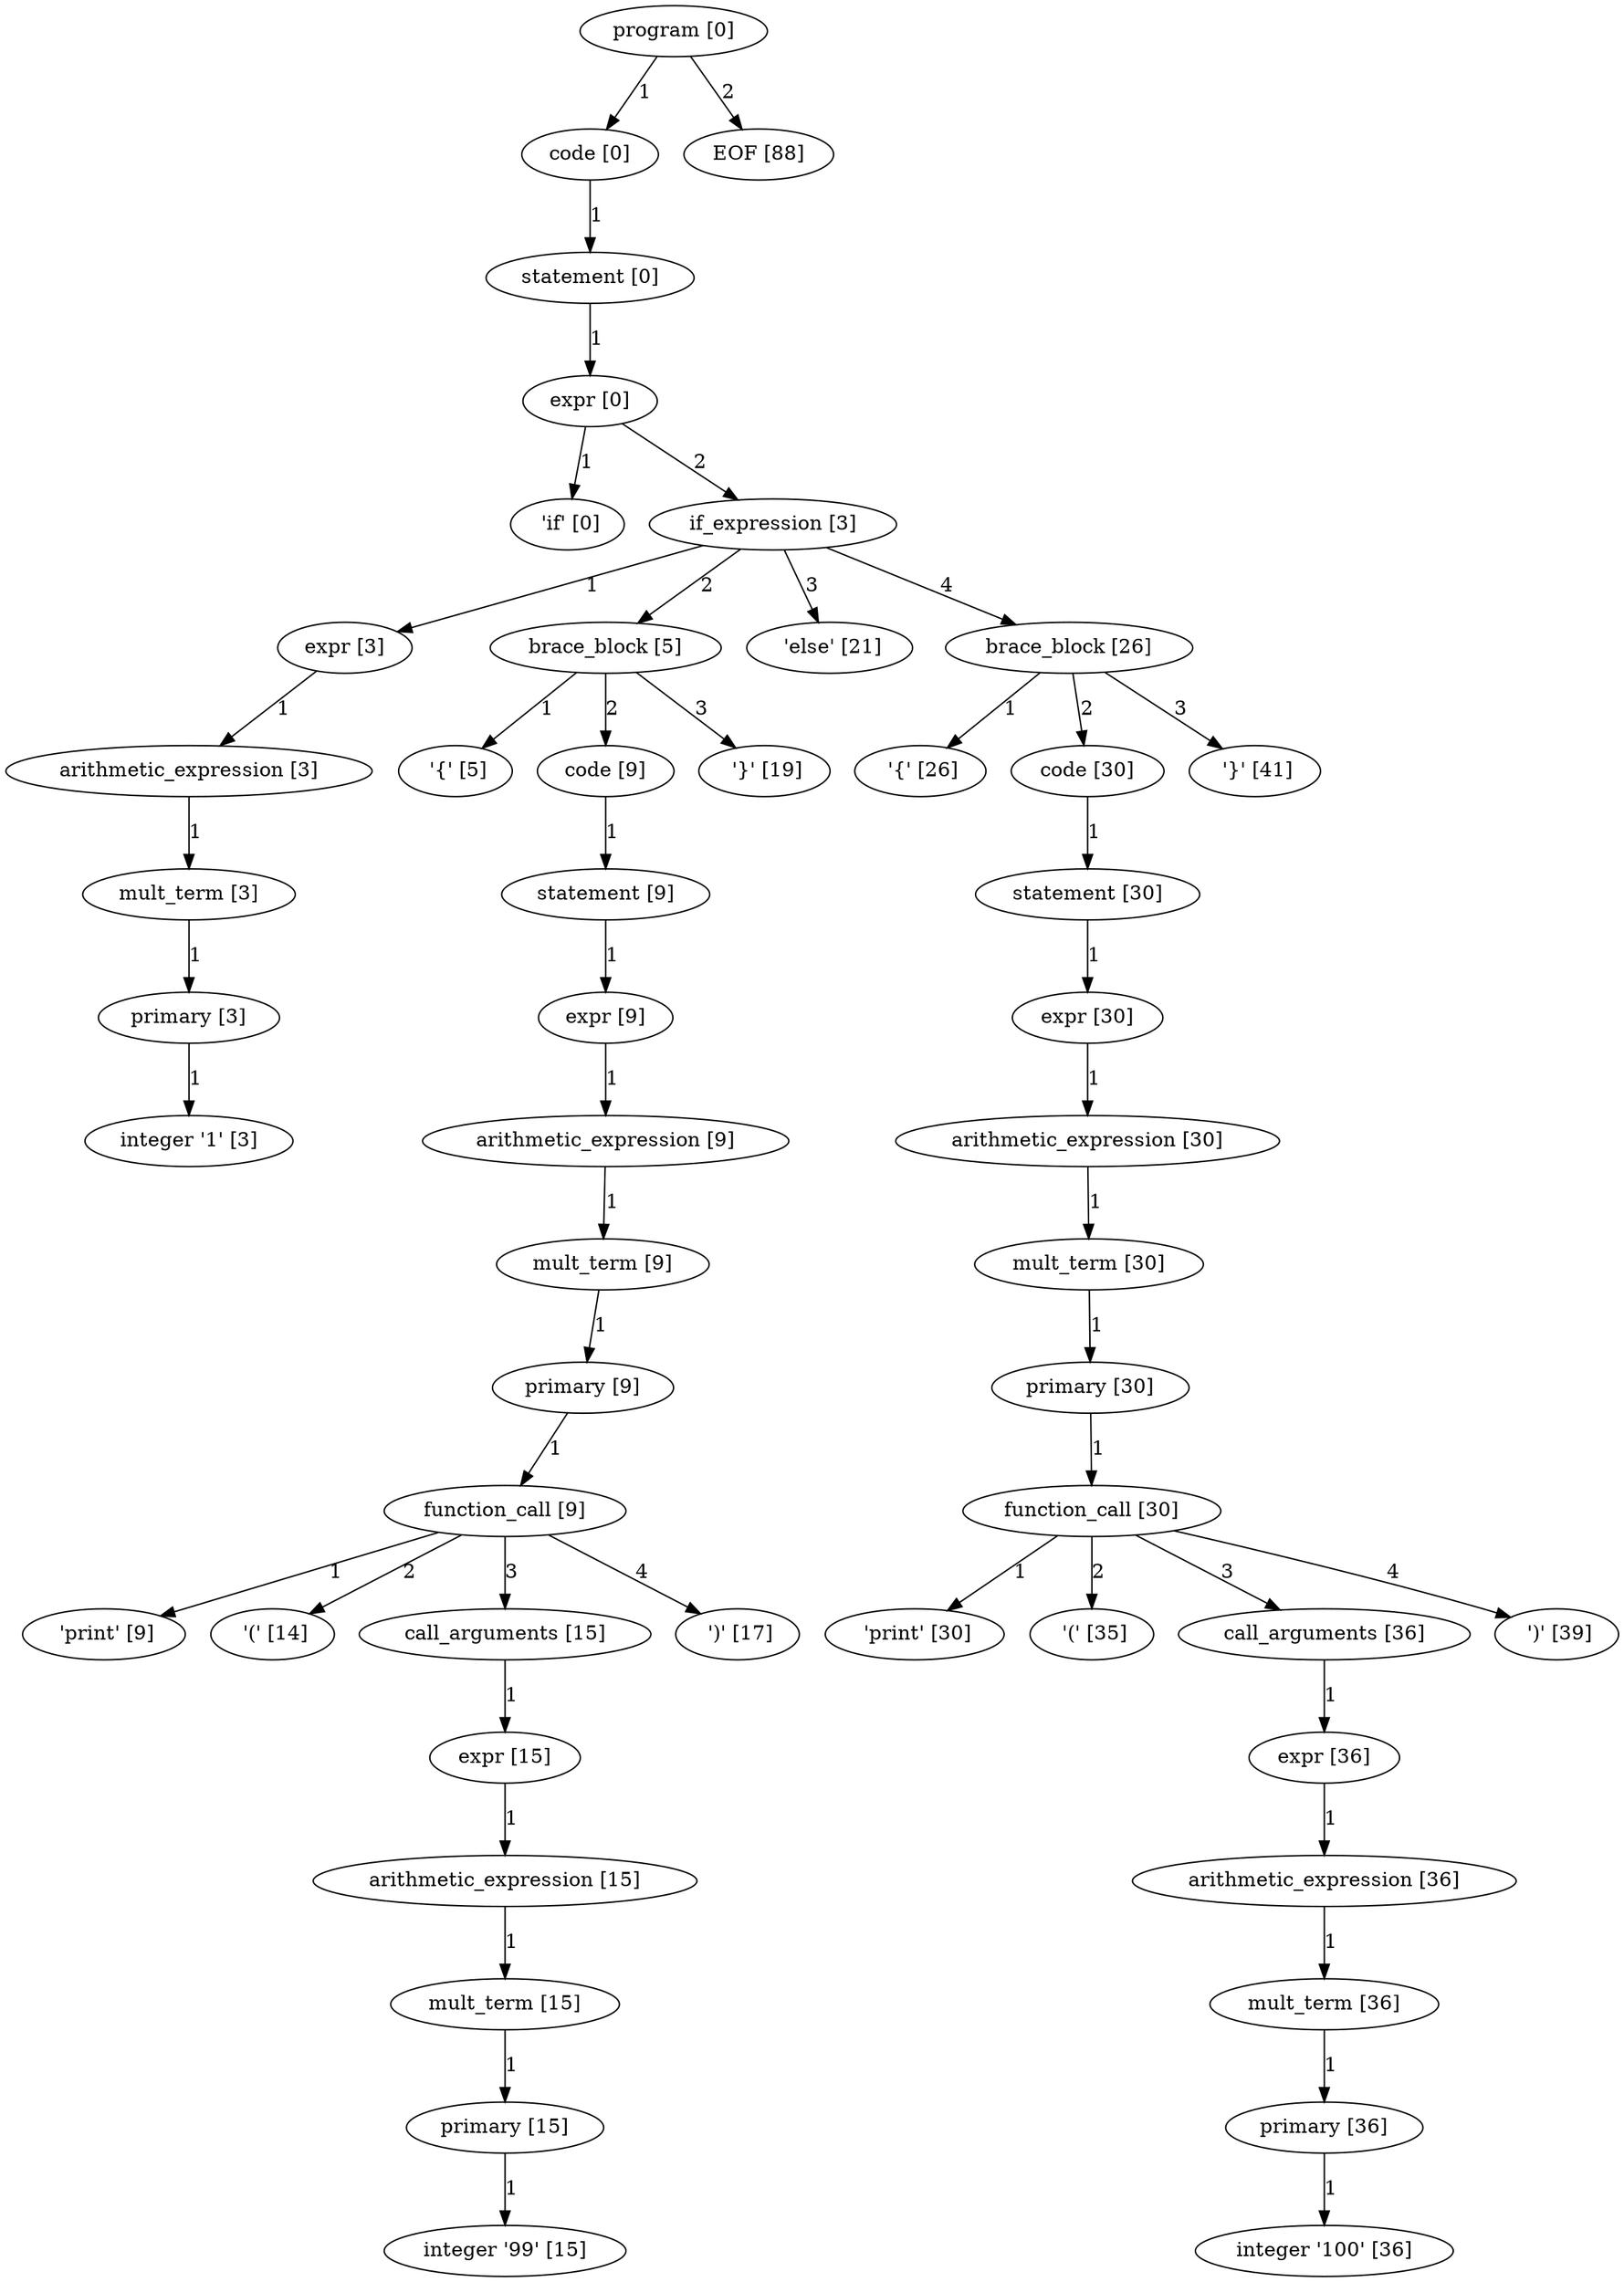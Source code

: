 digraph arpeggio_graph {
1286503482712 [label="program [0]"];
1286503482712->1286503482568 [label="1"]

1286503482568 [label="code [0]"];
1286503482568->1286503483576 [label="1"]

1286503483576 [label="statement [0]"];
1286503483576->1286503483432 [label="1"]

1286503483432 [label="expr [0]"];
1286503483432->1286503147336 [label="1"]

1286503147336 [label=" 'if' [0]"];
1286503483432->1286503465464 [label="2"]

1286503465464 [label="if_expression [3]"];
1286503465464->1286503482280 [label="1"]

1286503482280 [label="expr [3]"];
1286503482280->1286503327064 [label="1"]

1286503327064 [label="arithmetic_expression [3]"];
1286503327064->1286503466472 [label="1"]

1286503466472 [label="mult_term [3]"];
1286503466472->1286503466040 [label="1"]

1286503466040 [label="primary [3]"];
1286503466040->1286503147720 [label="1"]

1286503147720 [label="integer '1' [3]"];
1286503465464->1286503452248 [label="2"]

1286503452248 [label="brace_block [5]"];
1286503452248->1286503147976 [label="1"]

1286503147976 [label=" '{' [5]"];
1286503452248->1286503466616 [label="2"]

1286503466616 [label="code [9]"];
1286503466616->1286503485016 [label="1"]

1286503485016 [label="statement [9]"];
1286503485016->1286503484872 [label="1"]

1286503484872 [label="expr [9]"];
1286503484872->1286503450664 [label="1"]

1286503450664 [label="arithmetic_expression [9]"];
1286503450664->1286503484728 [label="1"]

1286503484728 [label="mult_term [9]"];
1286503484728->1286503484584 [label="1"]

1286503484584 [label="primary [9]"];
1286503484584->1286503484440 [label="1"]

1286503484440 [label="function_call [9]"];
1286503484440->1286503147848 [label="1"]

1286503147848 [label=" 'print' [9]"];
1286503484440->1286503148616 [label="2"]

1286503148616 [label=" '(' [14]"];
1286503484440->1286503484296 [label="3"]

1286503484296 [label="call_arguments [15]"];
1286503484296->1286503484152 [label="1"]

1286503484152 [label="expr [15]"];
1286503484152->1286503484008 [label="1"]

1286503484008 [label="arithmetic_expression [15]"];
1286503484008->1286503483864 [label="1"]

1286503483864 [label="mult_term [15]"];
1286503483864->1286503483720 [label="1"]

1286503483720 [label="primary [15]"];
1286503483720->1286503148872 [label="1"]

1286503148872 [label="integer '99' [15]"];
1286503484440->1286503149000 [label="4"]

1286503149000 [label=" ')' [17]"];
1286503452248->1286503149128 [label="3"]

1286503149128 [label=" '}' [19]"];
1286503465464->1286503148104 [label="3"]

1286503148104 [label=" 'else' [21]"];
1286503465464->1286503451816 [label="4"]

1286503451816 [label="brace_block [26]"];
1286503451816->1286503148232 [label="1"]

1286503148232 [label=" '{' [26]"];
1286503451816->1286503483288 [label="2"]

1286503483288 [label="code [30]"];
1286503483288->1286503544296 [label="1"]

1286503544296 [label="statement [30]"];
1286503544296->1286503544152 [label="1"]

1286503544152 [label="expr [30]"];
1286503544152->1286503544008 [label="1"]

1286503544008 [label="arithmetic_expression [30]"];
1286503544008->1286503543864 [label="1"]

1286503543864 [label="mult_term [30]"];
1286503543864->1286503543720 [label="1"]

1286503543720 [label="primary [30]"];
1286503543720->1286503543576 [label="1"]

1286503543576 [label="function_call [30]"];
1286503543576->1286503148360 [label="1"]

1286503148360 [label=" 'print' [30]"];
1286503543576->1286503608392 [label="2"]

1286503608392 [label=" '(' [35]"];
1286503543576->1286503543432 [label="3"]

1286503543432 [label="call_arguments [36]"];
1286503543432->1286503543288 [label="1"]

1286503543288 [label="expr [36]"];
1286503543288->1286503543144 [label="1"]

1286503543144 [label="arithmetic_expression [36]"];
1286503543144->1286503543000 [label="1"]

1286503543000 [label="mult_term [36]"];
1286503543000->1286503542856 [label="1"]

1286503542856 [label="primary [36]"];
1286503542856->1286503608648 [label="1"]

1286503608648 [label="integer '100' [36]"];
1286503543576->1286503608776 [label="4"]

1286503608776 [label=" ')' [39]"];
1286503451816->1286503608904 [label="3"]

1286503608904 [label=" '}' [41]"];
1286503482712->1286503148488 [label="2"]

1286503148488 [label="EOF [88]"];
}